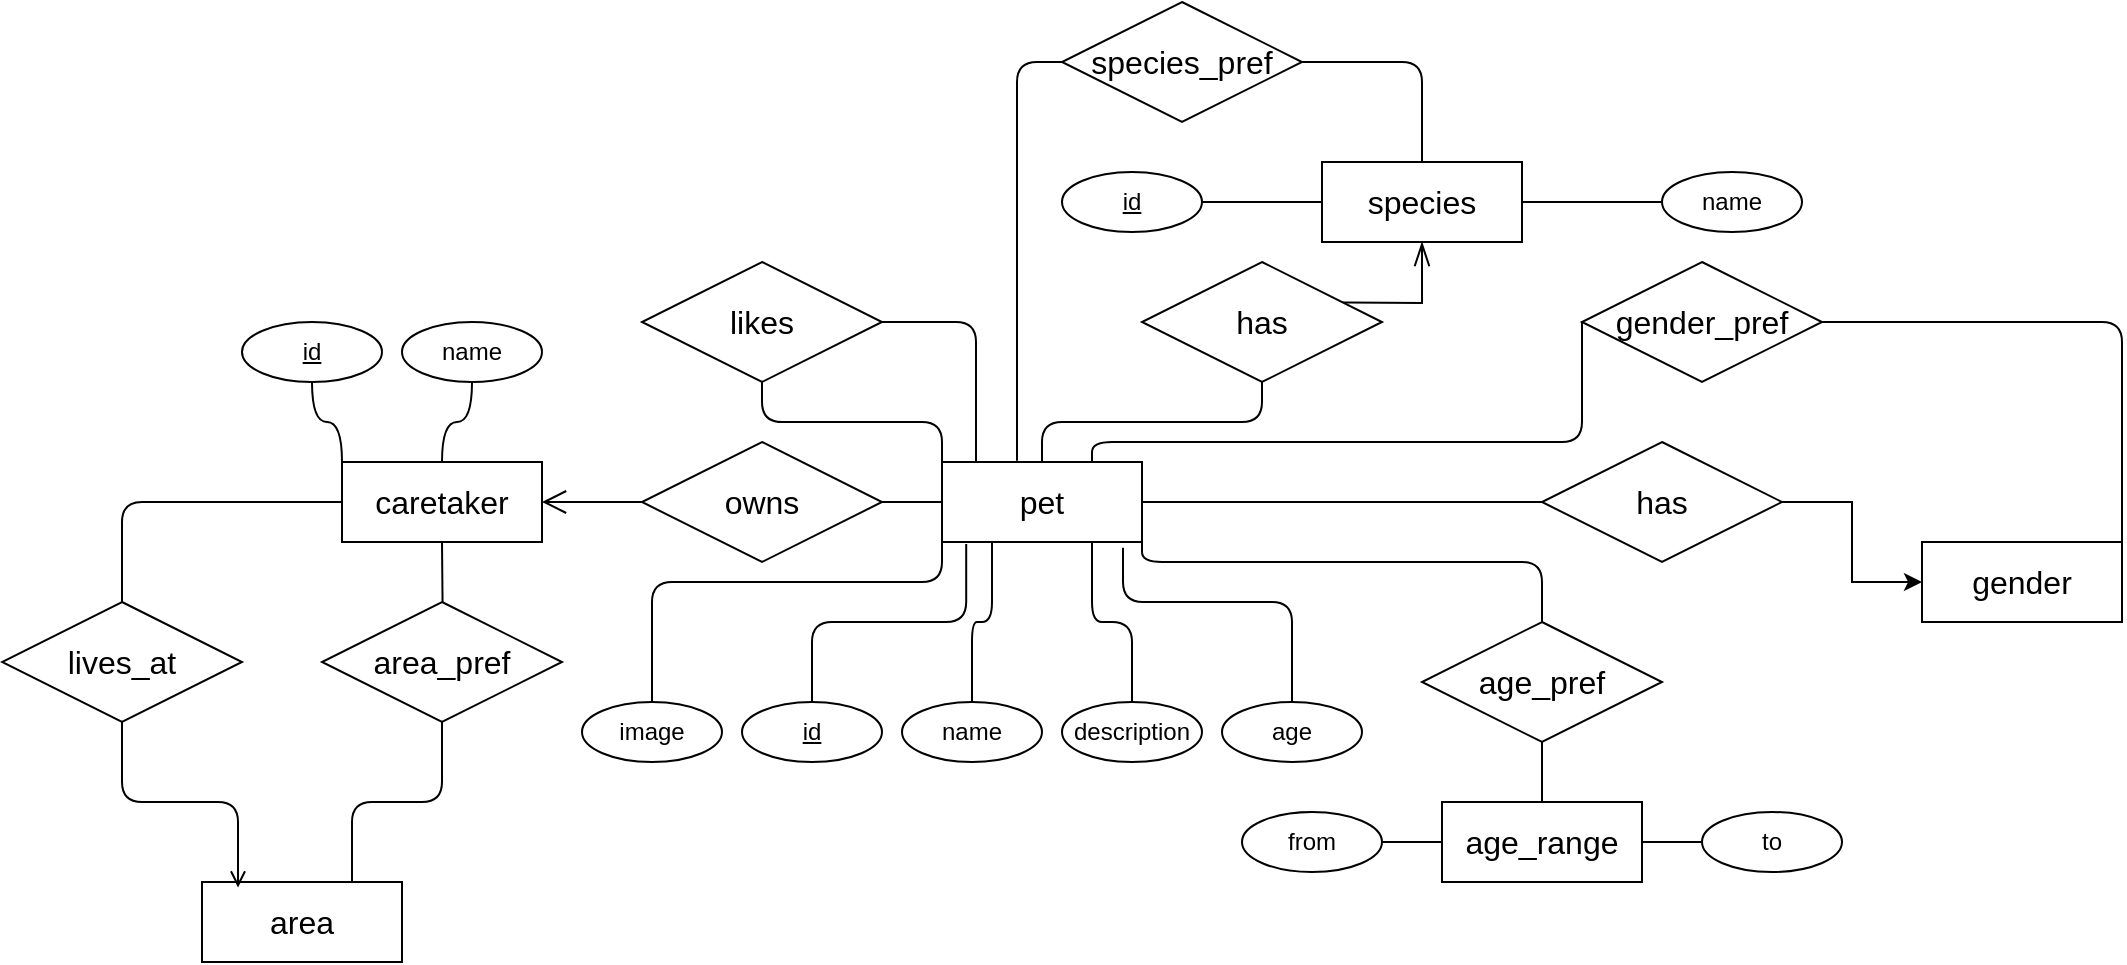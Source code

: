 <mxfile version="26.2.15">
  <diagram name="Page-1" id="mjuVgUBo2BtPiOG4B40c">
    <mxGraphModel dx="1136" dy="808" grid="1" gridSize="10" guides="1" tooltips="1" connect="1" arrows="1" fold="1" page="1" pageScale="1" pageWidth="1654" pageHeight="1169" math="0" shadow="0">
      <root>
        <mxCell id="0" />
        <mxCell id="1" parent="0" />
        <mxCell id="pHrxGnPb1EP4JmzlT9C2-4" value="" style="edgeStyle=orthogonalEdgeStyle;rounded=0;orthogonalLoop=1;jettySize=auto;html=1;endArrow=none;endFill=1;endSize=10;startSize=10;startFill=0;startArrow=open;" edge="1" parent="1" source="pHrxGnPb1EP4JmzlT9C2-1" target="pHrxGnPb1EP4JmzlT9C2-2">
          <mxGeometry relative="1" as="geometry" />
        </mxCell>
        <mxCell id="pHrxGnPb1EP4JmzlT9C2-57" style="edgeStyle=orthogonalEdgeStyle;rounded=1;orthogonalLoop=1;jettySize=auto;html=1;exitX=0.5;exitY=1;exitDx=0;exitDy=0;curved=0;endArrow=none;startFill=0;" edge="1" parent="1" source="pHrxGnPb1EP4JmzlT9C2-1">
          <mxGeometry relative="1" as="geometry">
            <mxPoint x="320.273" y="320" as="targetPoint" />
          </mxGeometry>
        </mxCell>
        <mxCell id="pHrxGnPb1EP4JmzlT9C2-1" value="caretaker" style="whiteSpace=wrap;html=1;align=center;fontSize=16;" vertex="1" parent="1">
          <mxGeometry x="270" y="250" width="100" height="40" as="geometry" />
        </mxCell>
        <mxCell id="pHrxGnPb1EP4JmzlT9C2-5" value="" style="edgeStyle=orthogonalEdgeStyle;rounded=0;orthogonalLoop=1;jettySize=auto;html=1;endArrow=none;endFill=1;endSize=10;startSize=10;startFill=0;" edge="1" parent="1" source="pHrxGnPb1EP4JmzlT9C2-2" target="pHrxGnPb1EP4JmzlT9C2-3">
          <mxGeometry relative="1" as="geometry" />
        </mxCell>
        <mxCell id="pHrxGnPb1EP4JmzlT9C2-2" value="owns" style="shape=rhombus;perimeter=rhombusPerimeter;whiteSpace=wrap;html=1;align=center;fontSize=16;" vertex="1" parent="1">
          <mxGeometry x="420" y="240" width="120" height="60" as="geometry" />
        </mxCell>
        <mxCell id="pHrxGnPb1EP4JmzlT9C2-15" value="" style="edgeStyle=orthogonalEdgeStyle;rounded=1;orthogonalLoop=1;jettySize=auto;html=1;endArrow=none;startFill=0;curved=0;" edge="1" parent="1" source="pHrxGnPb1EP4JmzlT9C2-3" target="pHrxGnPb1EP4JmzlT9C2-13">
          <mxGeometry relative="1" as="geometry" />
        </mxCell>
        <mxCell id="pHrxGnPb1EP4JmzlT9C2-43" style="edgeStyle=orthogonalEdgeStyle;rounded=1;orthogonalLoop=1;jettySize=auto;html=1;exitX=1;exitY=0.5;exitDx=0;exitDy=0;entryX=0;entryY=0.5;entryDx=0;entryDy=0;curved=0;endArrow=none;startFill=0;" edge="1" parent="1" source="pHrxGnPb1EP4JmzlT9C2-3" target="pHrxGnPb1EP4JmzlT9C2-42">
          <mxGeometry relative="1" as="geometry" />
        </mxCell>
        <mxCell id="pHrxGnPb1EP4JmzlT9C2-69" style="edgeStyle=orthogonalEdgeStyle;rounded=1;orthogonalLoop=1;jettySize=auto;html=1;exitX=0.25;exitY=1;exitDx=0;exitDy=0;entryX=0.5;entryY=0;entryDx=0;entryDy=0;curved=0;endArrow=none;startFill=0;" edge="1" parent="1" source="pHrxGnPb1EP4JmzlT9C2-3" target="pHrxGnPb1EP4JmzlT9C2-18">
          <mxGeometry relative="1" as="geometry" />
        </mxCell>
        <mxCell id="pHrxGnPb1EP4JmzlT9C2-71" style="edgeStyle=orthogonalEdgeStyle;rounded=1;orthogonalLoop=1;jettySize=auto;html=1;exitX=1;exitY=1;exitDx=0;exitDy=0;entryX=0.5;entryY=0;entryDx=0;entryDy=0;curved=0;endArrow=none;startFill=0;" edge="1" parent="1" source="pHrxGnPb1EP4JmzlT9C2-3" target="pHrxGnPb1EP4JmzlT9C2-60">
          <mxGeometry relative="1" as="geometry">
            <Array as="points">
              <mxPoint x="670" y="300" />
              <mxPoint x="870" y="300" />
            </Array>
          </mxGeometry>
        </mxCell>
        <mxCell id="pHrxGnPb1EP4JmzlT9C2-73" style="edgeStyle=orthogonalEdgeStyle;rounded=1;orthogonalLoop=1;jettySize=auto;html=1;exitX=0.75;exitY=0;exitDx=0;exitDy=0;entryX=0;entryY=0.5;entryDx=0;entryDy=0;curved=0;endArrow=none;startFill=0;" edge="1" parent="1" source="pHrxGnPb1EP4JmzlT9C2-3" target="pHrxGnPb1EP4JmzlT9C2-36">
          <mxGeometry relative="1" as="geometry">
            <Array as="points">
              <mxPoint x="645" y="240" />
              <mxPoint x="890" y="240" />
            </Array>
          </mxGeometry>
        </mxCell>
        <mxCell id="pHrxGnPb1EP4JmzlT9C2-3" value="pet" style="whiteSpace=wrap;html=1;align=center;fontSize=16;" vertex="1" parent="1">
          <mxGeometry x="570" y="250" width="100" height="40" as="geometry" />
        </mxCell>
        <mxCell id="pHrxGnPb1EP4JmzlT9C2-9" value="" style="edgeStyle=orthogonalEdgeStyle;rounded=0;orthogonalLoop=1;jettySize=auto;html=1;endArrow=none;startFill=0;curved=1;" edge="1" parent="1" source="pHrxGnPb1EP4JmzlT9C2-6" target="pHrxGnPb1EP4JmzlT9C2-1">
          <mxGeometry relative="1" as="geometry" />
        </mxCell>
        <mxCell id="pHrxGnPb1EP4JmzlT9C2-6" value="name" style="ellipse;whiteSpace=wrap;html=1;align=center;" vertex="1" parent="1">
          <mxGeometry x="300" y="180" width="70" height="30" as="geometry" />
        </mxCell>
        <mxCell id="pHrxGnPb1EP4JmzlT9C2-8" style="edgeStyle=orthogonalEdgeStyle;rounded=0;orthogonalLoop=1;jettySize=auto;html=1;exitX=0.5;exitY=1;exitDx=0;exitDy=0;entryX=0;entryY=0;entryDx=0;entryDy=0;endArrow=none;startFill=0;curved=1;" edge="1" parent="1" source="pHrxGnPb1EP4JmzlT9C2-7" target="pHrxGnPb1EP4JmzlT9C2-1">
          <mxGeometry relative="1" as="geometry" />
        </mxCell>
        <mxCell id="pHrxGnPb1EP4JmzlT9C2-7" value="&lt;u&gt;id&lt;/u&gt;" style="ellipse;whiteSpace=wrap;html=1;align=center;" vertex="1" parent="1">
          <mxGeometry x="220" y="180" width="70" height="30" as="geometry" />
        </mxCell>
        <mxCell id="pHrxGnPb1EP4JmzlT9C2-10" value="species" style="whiteSpace=wrap;html=1;align=center;fontSize=16;" vertex="1" parent="1">
          <mxGeometry x="760" y="100" width="100" height="40" as="geometry" />
        </mxCell>
        <mxCell id="pHrxGnPb1EP4JmzlT9C2-12" value="" style="edgeStyle=orthogonalEdgeStyle;rounded=1;orthogonalLoop=1;jettySize=auto;html=1;curved=0;endArrow=none;startFill=0;" edge="1" parent="1" source="pHrxGnPb1EP4JmzlT9C2-11" target="pHrxGnPb1EP4JmzlT9C2-10">
          <mxGeometry relative="1" as="geometry" />
        </mxCell>
        <mxCell id="pHrxGnPb1EP4JmzlT9C2-11" value="name" style="ellipse;whiteSpace=wrap;html=1;align=center;" vertex="1" parent="1">
          <mxGeometry x="930" y="105" width="70" height="30" as="geometry" />
        </mxCell>
        <mxCell id="pHrxGnPb1EP4JmzlT9C2-14" value="" style="edgeStyle=orthogonalEdgeStyle;rounded=0;orthogonalLoop=1;jettySize=auto;html=1;endArrow=openThin;startFill=0;endFill=0;endSize=10;startSize=10;entryX=0.5;entryY=1;entryDx=0;entryDy=0;" edge="1" parent="1" target="pHrxGnPb1EP4JmzlT9C2-10">
          <mxGeometry relative="1" as="geometry">
            <mxPoint x="730" y="170" as="sourcePoint" />
            <mxPoint x="810" y="160" as="targetPoint" />
          </mxGeometry>
        </mxCell>
        <mxCell id="pHrxGnPb1EP4JmzlT9C2-13" value="has" style="shape=rhombus;perimeter=rhombusPerimeter;whiteSpace=wrap;html=1;align=center;fontSize=16;" vertex="1" parent="1">
          <mxGeometry x="670" y="150" width="120" height="60" as="geometry" />
        </mxCell>
        <mxCell id="pHrxGnPb1EP4JmzlT9C2-17" value="" style="edgeStyle=orthogonalEdgeStyle;rounded=0;orthogonalLoop=1;jettySize=auto;html=1;endArrow=none;startFill=0;" edge="1" parent="1" source="pHrxGnPb1EP4JmzlT9C2-16" target="pHrxGnPb1EP4JmzlT9C2-10">
          <mxGeometry relative="1" as="geometry" />
        </mxCell>
        <mxCell id="pHrxGnPb1EP4JmzlT9C2-16" value="&lt;u&gt;id&lt;/u&gt;" style="ellipse;whiteSpace=wrap;html=1;align=center;" vertex="1" parent="1">
          <mxGeometry x="630" y="105" width="70" height="30" as="geometry" />
        </mxCell>
        <mxCell id="pHrxGnPb1EP4JmzlT9C2-18" value="name" style="ellipse;whiteSpace=wrap;html=1;align=center;" vertex="1" parent="1">
          <mxGeometry x="550" y="370" width="70" height="30" as="geometry" />
        </mxCell>
        <mxCell id="pHrxGnPb1EP4JmzlT9C2-20" value="&lt;u&gt;id&lt;/u&gt;" style="ellipse;whiteSpace=wrap;html=1;align=center;" vertex="1" parent="1">
          <mxGeometry x="470" y="370" width="70" height="30" as="geometry" />
        </mxCell>
        <mxCell id="pHrxGnPb1EP4JmzlT9C2-21" style="edgeStyle=orthogonalEdgeStyle;rounded=1;orthogonalLoop=1;jettySize=auto;html=1;exitX=0.5;exitY=0;exitDx=0;exitDy=0;curved=0;endArrow=none;startFill=0;entryX=0.121;entryY=1.024;entryDx=0;entryDy=0;entryPerimeter=0;" edge="1" parent="1" source="pHrxGnPb1EP4JmzlT9C2-20" target="pHrxGnPb1EP4JmzlT9C2-3">
          <mxGeometry relative="1" as="geometry">
            <mxPoint x="582" y="310" as="targetPoint" />
          </mxGeometry>
        </mxCell>
        <mxCell id="pHrxGnPb1EP4JmzlT9C2-25" style="edgeStyle=orthogonalEdgeStyle;rounded=1;orthogonalLoop=1;jettySize=auto;html=1;exitX=0.5;exitY=0;exitDx=0;exitDy=0;entryX=0.75;entryY=1;entryDx=0;entryDy=0;endArrow=none;startFill=0;curved=0;" edge="1" parent="1" source="pHrxGnPb1EP4JmzlT9C2-22" target="pHrxGnPb1EP4JmzlT9C2-3">
          <mxGeometry relative="1" as="geometry" />
        </mxCell>
        <mxCell id="pHrxGnPb1EP4JmzlT9C2-22" value="description" style="ellipse;whiteSpace=wrap;html=1;align=center;" vertex="1" parent="1">
          <mxGeometry x="630" y="370" width="70" height="30" as="geometry" />
        </mxCell>
        <mxCell id="pHrxGnPb1EP4JmzlT9C2-40" style="edgeStyle=orthogonalEdgeStyle;rounded=1;orthogonalLoop=1;jettySize=auto;html=1;exitX=0.5;exitY=0;exitDx=0;exitDy=0;entryX=0;entryY=0.75;entryDx=0;entryDy=0;curved=0;endArrow=none;startFill=0;" edge="1" parent="1" source="pHrxGnPb1EP4JmzlT9C2-26" target="pHrxGnPb1EP4JmzlT9C2-3">
          <mxGeometry relative="1" as="geometry">
            <Array as="points">
              <mxPoint x="425" y="310" />
              <mxPoint x="570" y="310" />
            </Array>
          </mxGeometry>
        </mxCell>
        <mxCell id="pHrxGnPb1EP4JmzlT9C2-26" value="image" style="ellipse;whiteSpace=wrap;html=1;align=center;" vertex="1" parent="1">
          <mxGeometry x="390" y="370" width="70" height="30" as="geometry" />
        </mxCell>
        <mxCell id="pHrxGnPb1EP4JmzlT9C2-34" value="gender" style="whiteSpace=wrap;html=1;align=center;fontSize=16;" vertex="1" parent="1">
          <mxGeometry x="1060" y="290" width="100" height="40" as="geometry" />
        </mxCell>
        <mxCell id="pHrxGnPb1EP4JmzlT9C2-41" style="edgeStyle=orthogonalEdgeStyle;rounded=1;orthogonalLoop=1;jettySize=auto;html=1;exitX=1;exitY=0.5;exitDx=0;exitDy=0;entryX=1;entryY=0;entryDx=0;entryDy=0;curved=0;endArrow=none;startFill=0;" edge="1" parent="1" source="pHrxGnPb1EP4JmzlT9C2-36" target="pHrxGnPb1EP4JmzlT9C2-34">
          <mxGeometry relative="1" as="geometry" />
        </mxCell>
        <mxCell id="pHrxGnPb1EP4JmzlT9C2-36" value="gender_pref" style="shape=rhombus;perimeter=rhombusPerimeter;whiteSpace=wrap;html=1;align=center;fontSize=16;" vertex="1" parent="1">
          <mxGeometry x="890" y="150" width="120" height="60" as="geometry" />
        </mxCell>
        <mxCell id="pHrxGnPb1EP4JmzlT9C2-70" style="edgeStyle=orthogonalEdgeStyle;rounded=0;orthogonalLoop=1;jettySize=auto;html=1;exitX=1;exitY=0.5;exitDx=0;exitDy=0;entryX=0;entryY=0.5;entryDx=0;entryDy=0;" edge="1" parent="1" source="pHrxGnPb1EP4JmzlT9C2-42" target="pHrxGnPb1EP4JmzlT9C2-34">
          <mxGeometry relative="1" as="geometry" />
        </mxCell>
        <mxCell id="pHrxGnPb1EP4JmzlT9C2-42" value="has" style="shape=rhombus;perimeter=rhombusPerimeter;whiteSpace=wrap;html=1;align=center;fontSize=16;" vertex="1" parent="1">
          <mxGeometry x="870" y="240" width="120" height="60" as="geometry" />
        </mxCell>
        <mxCell id="pHrxGnPb1EP4JmzlT9C2-46" value="area" style="whiteSpace=wrap;html=1;align=center;fontSize=16;" vertex="1" parent="1">
          <mxGeometry x="200" y="460" width="100" height="40" as="geometry" />
        </mxCell>
        <mxCell id="pHrxGnPb1EP4JmzlT9C2-54" style="edgeStyle=orthogonalEdgeStyle;rounded=1;orthogonalLoop=1;jettySize=auto;html=1;exitX=0.5;exitY=0;exitDx=0;exitDy=0;entryX=0;entryY=0.5;entryDx=0;entryDy=0;curved=0;endArrow=none;startFill=0;" edge="1" parent="1" source="pHrxGnPb1EP4JmzlT9C2-50" target="pHrxGnPb1EP4JmzlT9C2-1">
          <mxGeometry relative="1" as="geometry" />
        </mxCell>
        <mxCell id="pHrxGnPb1EP4JmzlT9C2-50" value="lives_at" style="shape=rhombus;perimeter=rhombusPerimeter;whiteSpace=wrap;html=1;align=center;fontSize=16;" vertex="1" parent="1">
          <mxGeometry x="100" y="320" width="120" height="60" as="geometry" />
        </mxCell>
        <mxCell id="pHrxGnPb1EP4JmzlT9C2-53" style="edgeStyle=orthogonalEdgeStyle;rounded=1;orthogonalLoop=1;jettySize=auto;html=1;exitX=0.5;exitY=0;exitDx=0;exitDy=0;entryX=0.5;entryY=1;entryDx=0;entryDy=0;strokeColor=none;curved=0;endArrow=none;startFill=0;" edge="1" parent="1" source="pHrxGnPb1EP4JmzlT9C2-51" target="pHrxGnPb1EP4JmzlT9C2-1">
          <mxGeometry relative="1" as="geometry" />
        </mxCell>
        <mxCell id="pHrxGnPb1EP4JmzlT9C2-56" style="edgeStyle=orthogonalEdgeStyle;rounded=1;orthogonalLoop=1;jettySize=auto;html=1;exitX=0.5;exitY=1;exitDx=0;exitDy=0;entryX=0.75;entryY=0;entryDx=0;entryDy=0;curved=0;endArrow=none;startFill=0;" edge="1" parent="1" source="pHrxGnPb1EP4JmzlT9C2-51" target="pHrxGnPb1EP4JmzlT9C2-46">
          <mxGeometry relative="1" as="geometry" />
        </mxCell>
        <mxCell id="pHrxGnPb1EP4JmzlT9C2-51" value="area_pref" style="shape=rhombus;perimeter=rhombusPerimeter;whiteSpace=wrap;html=1;align=center;fontSize=16;" vertex="1" parent="1">
          <mxGeometry x="260" y="320" width="120" height="60" as="geometry" />
        </mxCell>
        <mxCell id="pHrxGnPb1EP4JmzlT9C2-55" style="edgeStyle=orthogonalEdgeStyle;rounded=1;orthogonalLoop=1;jettySize=auto;html=1;exitX=0.5;exitY=1;exitDx=0;exitDy=0;entryX=0.18;entryY=0.068;entryDx=0;entryDy=0;entryPerimeter=0;curved=0;endArrow=open;startFill=0;endFill=0;" edge="1" parent="1" source="pHrxGnPb1EP4JmzlT9C2-50" target="pHrxGnPb1EP4JmzlT9C2-46">
          <mxGeometry relative="1" as="geometry" />
        </mxCell>
        <mxCell id="pHrxGnPb1EP4JmzlT9C2-59" value="age_range" style="whiteSpace=wrap;html=1;align=center;fontSize=16;" vertex="1" parent="1">
          <mxGeometry x="820" y="420" width="100" height="40" as="geometry" />
        </mxCell>
        <mxCell id="pHrxGnPb1EP4JmzlT9C2-80" style="edgeStyle=orthogonalEdgeStyle;rounded=1;orthogonalLoop=1;jettySize=auto;html=1;exitX=0.5;exitY=1;exitDx=0;exitDy=0;entryX=0.5;entryY=0;entryDx=0;entryDy=0;curved=0;endArrow=none;startFill=0;" edge="1" parent="1" source="pHrxGnPb1EP4JmzlT9C2-60" target="pHrxGnPb1EP4JmzlT9C2-59">
          <mxGeometry relative="1" as="geometry" />
        </mxCell>
        <mxCell id="pHrxGnPb1EP4JmzlT9C2-60" value="age_pref" style="shape=rhombus;perimeter=rhombusPerimeter;whiteSpace=wrap;html=1;align=center;fontSize=16;" vertex="1" parent="1">
          <mxGeometry x="810" y="330" width="120" height="60" as="geometry" />
        </mxCell>
        <mxCell id="pHrxGnPb1EP4JmzlT9C2-67" style="edgeStyle=orthogonalEdgeStyle;rounded=1;orthogonalLoop=1;jettySize=auto;html=1;exitX=0.5;exitY=1;exitDx=0;exitDy=0;entryX=0;entryY=0;entryDx=0;entryDy=0;curved=0;endArrow=none;startFill=0;" edge="1" parent="1" source="pHrxGnPb1EP4JmzlT9C2-66" target="pHrxGnPb1EP4JmzlT9C2-3">
          <mxGeometry relative="1" as="geometry" />
        </mxCell>
        <mxCell id="pHrxGnPb1EP4JmzlT9C2-66" value="likes" style="shape=rhombus;perimeter=rhombusPerimeter;whiteSpace=wrap;html=1;align=center;fontSize=16;" vertex="1" parent="1">
          <mxGeometry x="420" y="150" width="120" height="60" as="geometry" />
        </mxCell>
        <mxCell id="pHrxGnPb1EP4JmzlT9C2-68" style="edgeStyle=orthogonalEdgeStyle;rounded=1;orthogonalLoop=1;jettySize=auto;html=1;exitX=1;exitY=0.5;exitDx=0;exitDy=0;entryX=0.17;entryY=0.005;entryDx=0;entryDy=0;entryPerimeter=0;curved=0;endArrow=none;startFill=0;" edge="1" parent="1" source="pHrxGnPb1EP4JmzlT9C2-66" target="pHrxGnPb1EP4JmzlT9C2-3">
          <mxGeometry relative="1" as="geometry" />
        </mxCell>
        <mxCell id="pHrxGnPb1EP4JmzlT9C2-78" value="age" style="ellipse;whiteSpace=wrap;html=1;align=center;" vertex="1" parent="1">
          <mxGeometry x="710" y="370" width="70" height="30" as="geometry" />
        </mxCell>
        <mxCell id="pHrxGnPb1EP4JmzlT9C2-79" style="edgeStyle=orthogonalEdgeStyle;rounded=1;orthogonalLoop=1;jettySize=auto;html=1;exitX=0.5;exitY=0;exitDx=0;exitDy=0;entryX=0.905;entryY=1.072;entryDx=0;entryDy=0;entryPerimeter=0;curved=0;endArrow=none;startFill=0;" edge="1" parent="1" source="pHrxGnPb1EP4JmzlT9C2-78" target="pHrxGnPb1EP4JmzlT9C2-3">
          <mxGeometry relative="1" as="geometry">
            <Array as="points">
              <mxPoint x="745" y="320" />
              <mxPoint x="661" y="320" />
            </Array>
          </mxGeometry>
        </mxCell>
        <mxCell id="pHrxGnPb1EP4JmzlT9C2-85" style="edgeStyle=orthogonalEdgeStyle;rounded=0;orthogonalLoop=1;jettySize=auto;html=1;exitX=1;exitY=0.5;exitDx=0;exitDy=0;endArrow=none;startFill=0;curved=1;" edge="1" parent="1" source="pHrxGnPb1EP4JmzlT9C2-83" target="pHrxGnPb1EP4JmzlT9C2-59">
          <mxGeometry relative="1" as="geometry" />
        </mxCell>
        <mxCell id="pHrxGnPb1EP4JmzlT9C2-83" value="from" style="ellipse;whiteSpace=wrap;html=1;align=center;" vertex="1" parent="1">
          <mxGeometry x="720" y="425" width="70" height="30" as="geometry" />
        </mxCell>
        <mxCell id="pHrxGnPb1EP4JmzlT9C2-86" value="" style="edgeStyle=orthogonalEdgeStyle;rounded=1;orthogonalLoop=1;jettySize=auto;html=1;curved=0;endArrow=none;startFill=0;" edge="1" parent="1" source="pHrxGnPb1EP4JmzlT9C2-84" target="pHrxGnPb1EP4JmzlT9C2-59">
          <mxGeometry relative="1" as="geometry" />
        </mxCell>
        <mxCell id="pHrxGnPb1EP4JmzlT9C2-84" value="to" style="ellipse;whiteSpace=wrap;html=1;align=center;" vertex="1" parent="1">
          <mxGeometry x="950" y="425" width="70" height="30" as="geometry" />
        </mxCell>
        <mxCell id="pHrxGnPb1EP4JmzlT9C2-89" style="edgeStyle=orthogonalEdgeStyle;rounded=1;orthogonalLoop=1;jettySize=auto;html=1;exitX=1;exitY=0.5;exitDx=0;exitDy=0;entryX=0.5;entryY=0;entryDx=0;entryDy=0;curved=0;endArrow=none;startFill=0;" edge="1" parent="1" source="pHrxGnPb1EP4JmzlT9C2-87" target="pHrxGnPb1EP4JmzlT9C2-10">
          <mxGeometry relative="1" as="geometry" />
        </mxCell>
        <mxCell id="pHrxGnPb1EP4JmzlT9C2-87" value="species_pref" style="shape=rhombus;perimeter=rhombusPerimeter;whiteSpace=wrap;html=1;align=center;fontSize=16;" vertex="1" parent="1">
          <mxGeometry x="630" y="20" width="120" height="60" as="geometry" />
        </mxCell>
        <mxCell id="pHrxGnPb1EP4JmzlT9C2-88" style="edgeStyle=orthogonalEdgeStyle;rounded=1;orthogonalLoop=1;jettySize=auto;html=1;exitX=0;exitY=0.5;exitDx=0;exitDy=0;entryX=0.375;entryY=-0.015;entryDx=0;entryDy=0;entryPerimeter=0;curved=0;endArrow=none;startFill=0;" edge="1" parent="1" source="pHrxGnPb1EP4JmzlT9C2-87" target="pHrxGnPb1EP4JmzlT9C2-3">
          <mxGeometry relative="1" as="geometry" />
        </mxCell>
      </root>
    </mxGraphModel>
  </diagram>
</mxfile>
